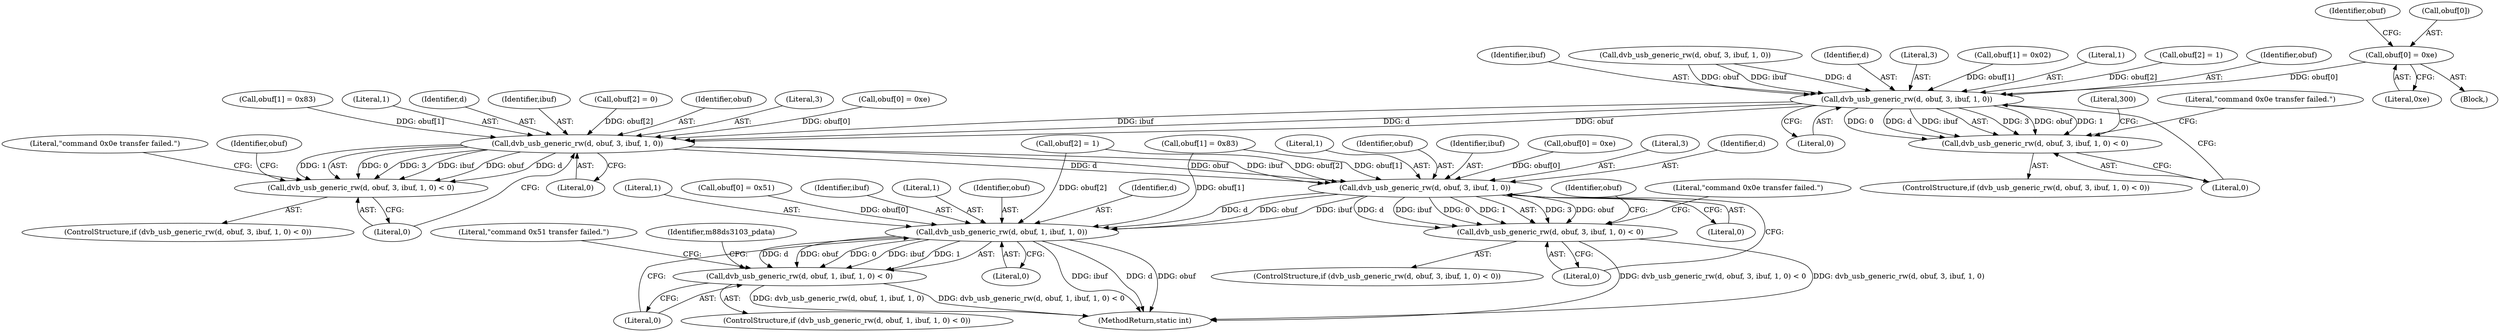 digraph "0_linux_606142af57dad981b78707234cfbd15f9f7b7125_4@array" {
"1000142" [label="(Call,obuf[0] = 0xe)"];
"1000159" [label="(Call,dvb_usb_generic_rw(d, obuf, 3, ibuf, 1, 0))"];
"1000158" [label="(Call,dvb_usb_generic_rw(d, obuf, 3, ibuf, 1, 0) < 0)"];
"1000188" [label="(Call,dvb_usb_generic_rw(d, obuf, 3, ibuf, 1, 0))"];
"1000187" [label="(Call,dvb_usb_generic_rw(d, obuf, 3, ibuf, 1, 0) < 0)"];
"1000215" [label="(Call,dvb_usb_generic_rw(d, obuf, 3, ibuf, 1, 0))"];
"1000214" [label="(Call,dvb_usb_generic_rw(d, obuf, 3, ibuf, 1, 0) < 0)"];
"1000232" [label="(Call,dvb_usb_generic_rw(d, obuf, 1, ibuf, 1, 0))"];
"1000231" [label="(Call,dvb_usb_generic_rw(d, obuf, 1, ibuf, 1, 0) < 0)"];
"1000238" [label="(Literal,0)"];
"1000234" [label="(Identifier,obuf)"];
"1000227" [label="(Identifier,obuf)"];
"1000171" [label="(Call,obuf[0] = 0xe)"];
"1000149" [label="(Identifier,obuf)"];
"1000176" [label="(Call,obuf[1] = 0x83)"];
"1000214" [label="(Call,dvb_usb_generic_rw(d, obuf, 3, ibuf, 1, 0) < 0)"];
"1000160" [label="(Identifier,d)"];
"1000146" [label="(Literal,0xe)"];
"1000162" [label="(Literal,3)"];
"1000147" [label="(Call,obuf[1] = 0x02)"];
"1000193" [label="(Literal,1)"];
"1000219" [label="(Identifier,ibuf)"];
"1000198" [label="(Call,obuf[0] = 0xe)"];
"1000213" [label="(ControlStructure,if (dvb_usb_generic_rw(d, obuf, 3, ibuf, 1, 0) < 0))"];
"1000208" [label="(Call,obuf[2] = 1)"];
"1000165" [label="(Literal,0)"];
"1000164" [label="(Literal,1)"];
"1000197" [label="(Literal,\"command 0x0e transfer failed.\")"];
"1000224" [label="(Literal,\"command 0x0e transfer failed.\")"];
"1000233" [label="(Identifier,d)"];
"1000152" [label="(Call,obuf[2] = 1)"];
"1000189" [label="(Identifier,d)"];
"1000241" [label="(Literal,\"command 0x51 transfer failed.\")"];
"1000232" [label="(Call,dvb_usb_generic_rw(d, obuf, 1, ibuf, 1, 0))"];
"1000192" [label="(Identifier,ibuf)"];
"1000195" [label="(Literal,0)"];
"1000231" [label="(Call,dvb_usb_generic_rw(d, obuf, 1, ibuf, 1, 0) < 0)"];
"1000194" [label="(Literal,0)"];
"1000157" [label="(ControlStructure,if (dvb_usb_generic_rw(d, obuf, 3, ibuf, 1, 0) < 0))"];
"1000218" [label="(Literal,3)"];
"1000541" [label="(MethodReturn,static int)"];
"1000216" [label="(Identifier,d)"];
"1000159" [label="(Call,dvb_usb_generic_rw(d, obuf, 3, ibuf, 1, 0))"];
"1000181" [label="(Call,obuf[2] = 0)"];
"1000170" [label="(Literal,300)"];
"1000161" [label="(Identifier,obuf)"];
"1000163" [label="(Identifier,ibuf)"];
"1000190" [label="(Identifier,obuf)"];
"1000186" [label="(ControlStructure,if (dvb_usb_generic_rw(d, obuf, 3, ibuf, 1, 0) < 0))"];
"1000143" [label="(Call,obuf[0])"];
"1000191" [label="(Literal,3)"];
"1000132" [label="(Call,dvb_usb_generic_rw(d, obuf, 3, ibuf, 1, 0))"];
"1000166" [label="(Literal,0)"];
"1000188" [label="(Call,dvb_usb_generic_rw(d, obuf, 3, ibuf, 1, 0))"];
"1000221" [label="(Literal,0)"];
"1000187" [label="(Call,dvb_usb_generic_rw(d, obuf, 3, ibuf, 1, 0) < 0)"];
"1000200" [label="(Identifier,obuf)"];
"1000106" [label="(Block,)"];
"1000158" [label="(Call,dvb_usb_generic_rw(d, obuf, 3, ibuf, 1, 0) < 0)"];
"1000220" [label="(Literal,1)"];
"1000222" [label="(Literal,0)"];
"1000237" [label="(Literal,1)"];
"1000225" [label="(Call,obuf[0] = 0x51)"];
"1000230" [label="(ControlStructure,if (dvb_usb_generic_rw(d, obuf, 1, ibuf, 1, 0) < 0))"];
"1000215" [label="(Call,dvb_usb_generic_rw(d, obuf, 3, ibuf, 1, 0))"];
"1000142" [label="(Call,obuf[0] = 0xe)"];
"1000236" [label="(Identifier,ibuf)"];
"1000244" [label="(Identifier,m88ds3103_pdata)"];
"1000203" [label="(Call,obuf[1] = 0x83)"];
"1000235" [label="(Literal,1)"];
"1000239" [label="(Literal,0)"];
"1000168" [label="(Literal,\"command 0x0e transfer failed.\")"];
"1000217" [label="(Identifier,obuf)"];
"1000142" -> "1000106"  [label="AST: "];
"1000142" -> "1000146"  [label="CFG: "];
"1000143" -> "1000142"  [label="AST: "];
"1000146" -> "1000142"  [label="AST: "];
"1000149" -> "1000142"  [label="CFG: "];
"1000142" -> "1000159"  [label="DDG: obuf[0]"];
"1000159" -> "1000158"  [label="AST: "];
"1000159" -> "1000165"  [label="CFG: "];
"1000160" -> "1000159"  [label="AST: "];
"1000161" -> "1000159"  [label="AST: "];
"1000162" -> "1000159"  [label="AST: "];
"1000163" -> "1000159"  [label="AST: "];
"1000164" -> "1000159"  [label="AST: "];
"1000165" -> "1000159"  [label="AST: "];
"1000166" -> "1000159"  [label="CFG: "];
"1000159" -> "1000158"  [label="DDG: 3"];
"1000159" -> "1000158"  [label="DDG: obuf"];
"1000159" -> "1000158"  [label="DDG: 1"];
"1000159" -> "1000158"  [label="DDG: 0"];
"1000159" -> "1000158"  [label="DDG: d"];
"1000159" -> "1000158"  [label="DDG: ibuf"];
"1000132" -> "1000159"  [label="DDG: d"];
"1000132" -> "1000159"  [label="DDG: obuf"];
"1000132" -> "1000159"  [label="DDG: ibuf"];
"1000147" -> "1000159"  [label="DDG: obuf[1]"];
"1000152" -> "1000159"  [label="DDG: obuf[2]"];
"1000159" -> "1000188"  [label="DDG: d"];
"1000159" -> "1000188"  [label="DDG: obuf"];
"1000159" -> "1000188"  [label="DDG: ibuf"];
"1000158" -> "1000157"  [label="AST: "];
"1000158" -> "1000166"  [label="CFG: "];
"1000166" -> "1000158"  [label="AST: "];
"1000168" -> "1000158"  [label="CFG: "];
"1000170" -> "1000158"  [label="CFG: "];
"1000188" -> "1000187"  [label="AST: "];
"1000188" -> "1000194"  [label="CFG: "];
"1000189" -> "1000188"  [label="AST: "];
"1000190" -> "1000188"  [label="AST: "];
"1000191" -> "1000188"  [label="AST: "];
"1000192" -> "1000188"  [label="AST: "];
"1000193" -> "1000188"  [label="AST: "];
"1000194" -> "1000188"  [label="AST: "];
"1000195" -> "1000188"  [label="CFG: "];
"1000188" -> "1000187"  [label="DDG: 0"];
"1000188" -> "1000187"  [label="DDG: 3"];
"1000188" -> "1000187"  [label="DDG: ibuf"];
"1000188" -> "1000187"  [label="DDG: obuf"];
"1000188" -> "1000187"  [label="DDG: d"];
"1000188" -> "1000187"  [label="DDG: 1"];
"1000181" -> "1000188"  [label="DDG: obuf[2]"];
"1000171" -> "1000188"  [label="DDG: obuf[0]"];
"1000176" -> "1000188"  [label="DDG: obuf[1]"];
"1000188" -> "1000215"  [label="DDG: d"];
"1000188" -> "1000215"  [label="DDG: obuf"];
"1000188" -> "1000215"  [label="DDG: ibuf"];
"1000187" -> "1000186"  [label="AST: "];
"1000187" -> "1000195"  [label="CFG: "];
"1000195" -> "1000187"  [label="AST: "];
"1000197" -> "1000187"  [label="CFG: "];
"1000200" -> "1000187"  [label="CFG: "];
"1000215" -> "1000214"  [label="AST: "];
"1000215" -> "1000221"  [label="CFG: "];
"1000216" -> "1000215"  [label="AST: "];
"1000217" -> "1000215"  [label="AST: "];
"1000218" -> "1000215"  [label="AST: "];
"1000219" -> "1000215"  [label="AST: "];
"1000220" -> "1000215"  [label="AST: "];
"1000221" -> "1000215"  [label="AST: "];
"1000222" -> "1000215"  [label="CFG: "];
"1000215" -> "1000214"  [label="DDG: 3"];
"1000215" -> "1000214"  [label="DDG: obuf"];
"1000215" -> "1000214"  [label="DDG: d"];
"1000215" -> "1000214"  [label="DDG: ibuf"];
"1000215" -> "1000214"  [label="DDG: 0"];
"1000215" -> "1000214"  [label="DDG: 1"];
"1000208" -> "1000215"  [label="DDG: obuf[2]"];
"1000198" -> "1000215"  [label="DDG: obuf[0]"];
"1000203" -> "1000215"  [label="DDG: obuf[1]"];
"1000215" -> "1000232"  [label="DDG: d"];
"1000215" -> "1000232"  [label="DDG: obuf"];
"1000215" -> "1000232"  [label="DDG: ibuf"];
"1000214" -> "1000213"  [label="AST: "];
"1000214" -> "1000222"  [label="CFG: "];
"1000222" -> "1000214"  [label="AST: "];
"1000224" -> "1000214"  [label="CFG: "];
"1000227" -> "1000214"  [label="CFG: "];
"1000214" -> "1000541"  [label="DDG: dvb_usb_generic_rw(d, obuf, 3, ibuf, 1, 0) < 0"];
"1000214" -> "1000541"  [label="DDG: dvb_usb_generic_rw(d, obuf, 3, ibuf, 1, 0)"];
"1000232" -> "1000231"  [label="AST: "];
"1000232" -> "1000238"  [label="CFG: "];
"1000233" -> "1000232"  [label="AST: "];
"1000234" -> "1000232"  [label="AST: "];
"1000235" -> "1000232"  [label="AST: "];
"1000236" -> "1000232"  [label="AST: "];
"1000237" -> "1000232"  [label="AST: "];
"1000238" -> "1000232"  [label="AST: "];
"1000239" -> "1000232"  [label="CFG: "];
"1000232" -> "1000541"  [label="DDG: ibuf"];
"1000232" -> "1000541"  [label="DDG: d"];
"1000232" -> "1000541"  [label="DDG: obuf"];
"1000232" -> "1000231"  [label="DDG: d"];
"1000232" -> "1000231"  [label="DDG: obuf"];
"1000232" -> "1000231"  [label="DDG: 0"];
"1000232" -> "1000231"  [label="DDG: ibuf"];
"1000232" -> "1000231"  [label="DDG: 1"];
"1000208" -> "1000232"  [label="DDG: obuf[2]"];
"1000225" -> "1000232"  [label="DDG: obuf[0]"];
"1000203" -> "1000232"  [label="DDG: obuf[1]"];
"1000231" -> "1000230"  [label="AST: "];
"1000231" -> "1000239"  [label="CFG: "];
"1000239" -> "1000231"  [label="AST: "];
"1000241" -> "1000231"  [label="CFG: "];
"1000244" -> "1000231"  [label="CFG: "];
"1000231" -> "1000541"  [label="DDG: dvb_usb_generic_rw(d, obuf, 1, ibuf, 1, 0) < 0"];
"1000231" -> "1000541"  [label="DDG: dvb_usb_generic_rw(d, obuf, 1, ibuf, 1, 0)"];
}
